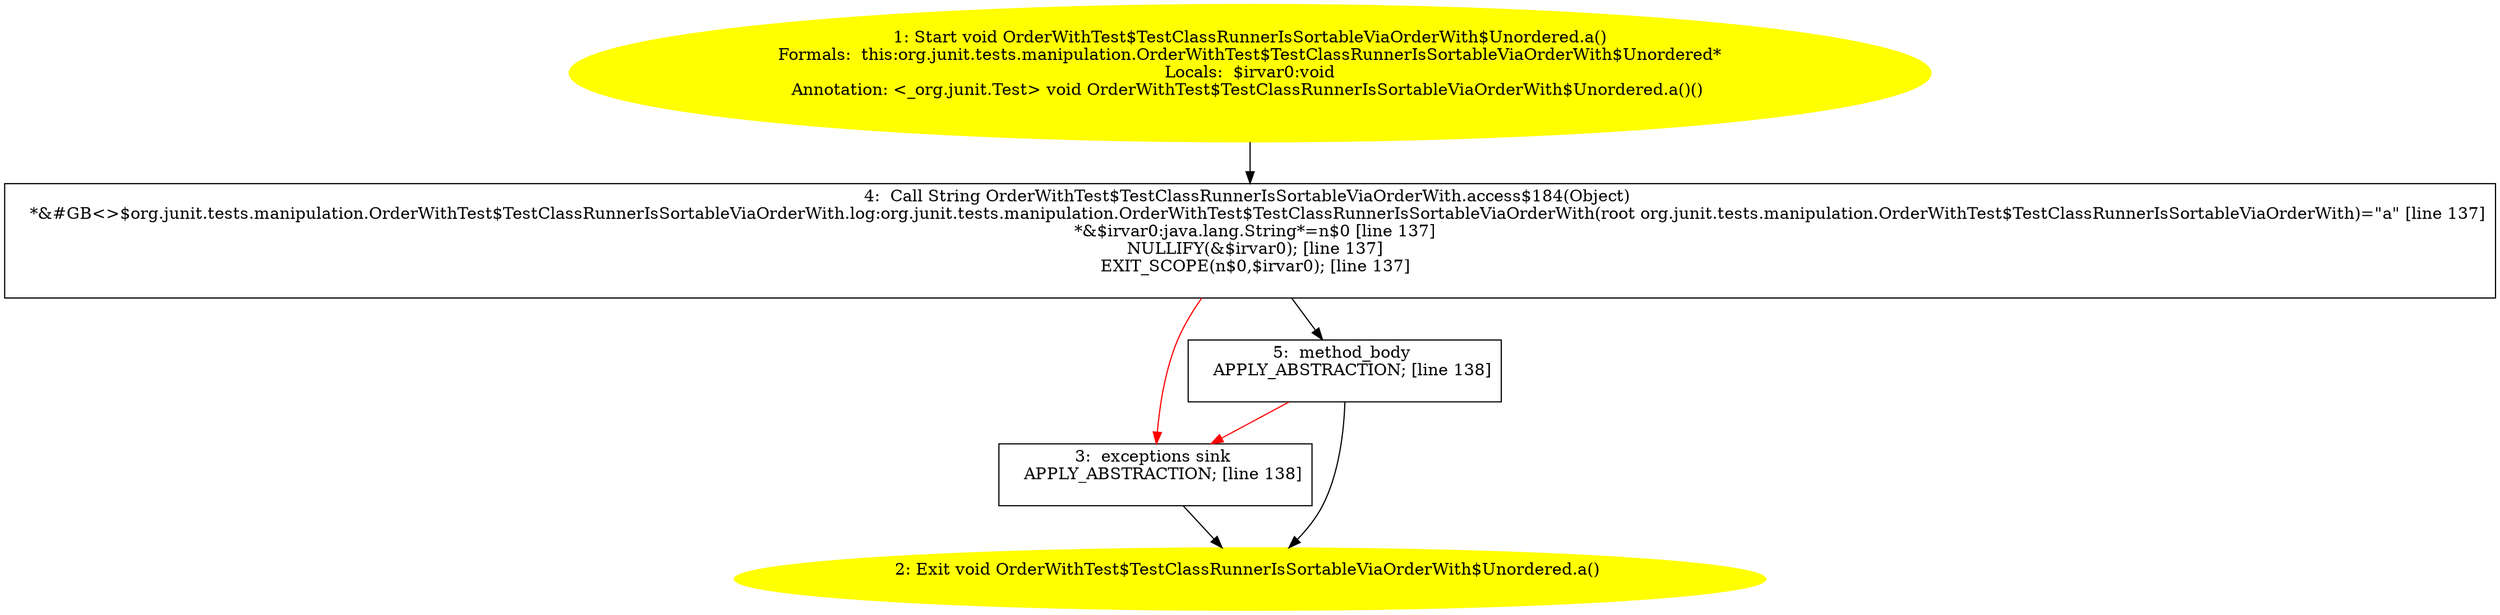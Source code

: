 /* @generated */
digraph cfg {
"org.junit.tests.manipulation.OrderWithTest$TestClassRunnerIsSortableViaOrderWith$Unordered.a():void.617f888b121bad36de88b718d8f181c0_1" [label="1: Start void OrderWithTest$TestClassRunnerIsSortableViaOrderWith$Unordered.a()\nFormals:  this:org.junit.tests.manipulation.OrderWithTest$TestClassRunnerIsSortableViaOrderWith$Unordered*\nLocals:  $irvar0:void\nAnnotation: <_org.junit.Test> void OrderWithTest$TestClassRunnerIsSortableViaOrderWith$Unordered.a()() \n  " color=yellow style=filled]
	

	 "org.junit.tests.manipulation.OrderWithTest$TestClassRunnerIsSortableViaOrderWith$Unordered.a():void.617f888b121bad36de88b718d8f181c0_1" -> "org.junit.tests.manipulation.OrderWithTest$TestClassRunnerIsSortableViaOrderWith$Unordered.a():void.617f888b121bad36de88b718d8f181c0_4" ;
"org.junit.tests.manipulation.OrderWithTest$TestClassRunnerIsSortableViaOrderWith$Unordered.a():void.617f888b121bad36de88b718d8f181c0_2" [label="2: Exit void OrderWithTest$TestClassRunnerIsSortableViaOrderWith$Unordered.a() \n  " color=yellow style=filled]
	

"org.junit.tests.manipulation.OrderWithTest$TestClassRunnerIsSortableViaOrderWith$Unordered.a():void.617f888b121bad36de88b718d8f181c0_3" [label="3:  exceptions sink \n   APPLY_ABSTRACTION; [line 138]\n " shape="box"]
	

	 "org.junit.tests.manipulation.OrderWithTest$TestClassRunnerIsSortableViaOrderWith$Unordered.a():void.617f888b121bad36de88b718d8f181c0_3" -> "org.junit.tests.manipulation.OrderWithTest$TestClassRunnerIsSortableViaOrderWith$Unordered.a():void.617f888b121bad36de88b718d8f181c0_2" ;
"org.junit.tests.manipulation.OrderWithTest$TestClassRunnerIsSortableViaOrderWith$Unordered.a():void.617f888b121bad36de88b718d8f181c0_4" [label="4:  Call String OrderWithTest$TestClassRunnerIsSortableViaOrderWith.access$184(Object) \n   *&#GB<>$org.junit.tests.manipulation.OrderWithTest$TestClassRunnerIsSortableViaOrderWith.log:org.junit.tests.manipulation.OrderWithTest$TestClassRunnerIsSortableViaOrderWith(root org.junit.tests.manipulation.OrderWithTest$TestClassRunnerIsSortableViaOrderWith)=\"a\" [line 137]\n  *&$irvar0:java.lang.String*=n$0 [line 137]\n  NULLIFY(&$irvar0); [line 137]\n  EXIT_SCOPE(n$0,$irvar0); [line 137]\n " shape="box"]
	

	 "org.junit.tests.manipulation.OrderWithTest$TestClassRunnerIsSortableViaOrderWith$Unordered.a():void.617f888b121bad36de88b718d8f181c0_4" -> "org.junit.tests.manipulation.OrderWithTest$TestClassRunnerIsSortableViaOrderWith$Unordered.a():void.617f888b121bad36de88b718d8f181c0_5" ;
	 "org.junit.tests.manipulation.OrderWithTest$TestClassRunnerIsSortableViaOrderWith$Unordered.a():void.617f888b121bad36de88b718d8f181c0_4" -> "org.junit.tests.manipulation.OrderWithTest$TestClassRunnerIsSortableViaOrderWith$Unordered.a():void.617f888b121bad36de88b718d8f181c0_3" [color="red" ];
"org.junit.tests.manipulation.OrderWithTest$TestClassRunnerIsSortableViaOrderWith$Unordered.a():void.617f888b121bad36de88b718d8f181c0_5" [label="5:  method_body \n   APPLY_ABSTRACTION; [line 138]\n " shape="box"]
	

	 "org.junit.tests.manipulation.OrderWithTest$TestClassRunnerIsSortableViaOrderWith$Unordered.a():void.617f888b121bad36de88b718d8f181c0_5" -> "org.junit.tests.manipulation.OrderWithTest$TestClassRunnerIsSortableViaOrderWith$Unordered.a():void.617f888b121bad36de88b718d8f181c0_2" ;
	 "org.junit.tests.manipulation.OrderWithTest$TestClassRunnerIsSortableViaOrderWith$Unordered.a():void.617f888b121bad36de88b718d8f181c0_5" -> "org.junit.tests.manipulation.OrderWithTest$TestClassRunnerIsSortableViaOrderWith$Unordered.a():void.617f888b121bad36de88b718d8f181c0_3" [color="red" ];
}
